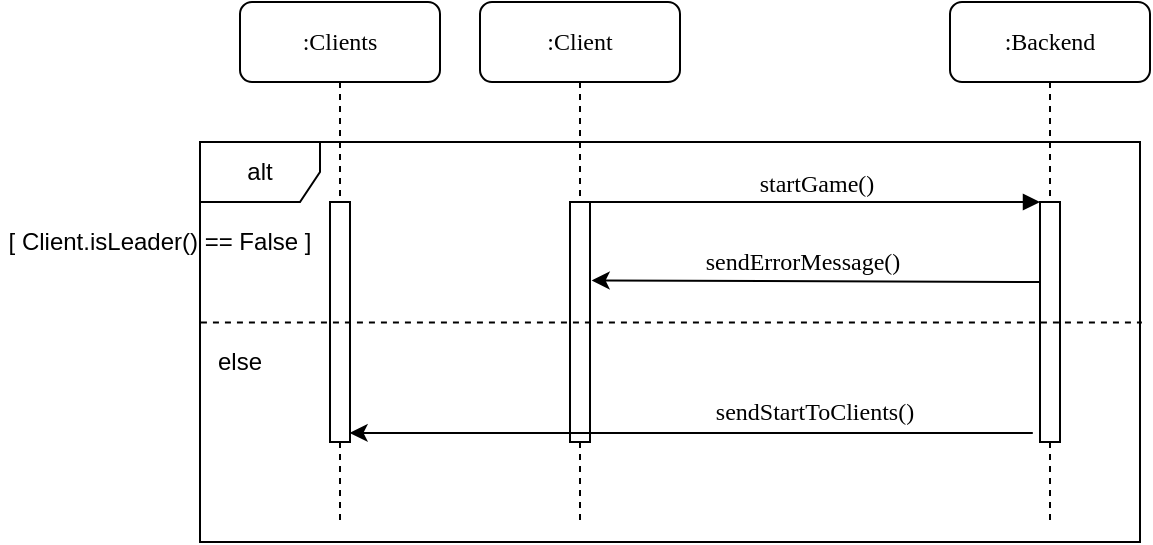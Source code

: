 <mxfile version="10.6.7" type="device"><diagram name="Page-1" id="13e1069c-82ec-6db2-03f1-153e76fe0fe0"><mxGraphModel dx="842" dy="448" grid="1" gridSize="10" guides="1" tooltips="1" connect="1" arrows="1" fold="1" page="1" pageScale="1" pageWidth="1100" pageHeight="850" background="#ffffff" math="0" shadow="0"><root><mxCell id="0"/><mxCell id="1" parent="0"/><mxCell id="-f4tO4DrmRjCw956JFHR-14" value="alt" style="shape=umlFrame;whiteSpace=wrap;html=1;" vertex="1" parent="1"><mxGeometry x="220" y="150" width="470" height="200" as="geometry"/></mxCell><mxCell id="-f4tO4DrmRjCw956JFHR-21" value="" style="endArrow=classic;html=1;exitX=0.894;exitY=0.35;exitDx=0;exitDy=0;exitPerimeter=0;entryX=1.083;entryY=0.327;entryDx=0;entryDy=0;entryPerimeter=0;" edge="1" parent="1" source="-f4tO4DrmRjCw956JFHR-14" target="-f4tO4DrmRjCw956JFHR-5"><mxGeometry width="50" height="50" relative="1" as="geometry"><mxPoint x="640" y="237" as="sourcePoint"/><mxPoint x="170" y="370" as="targetPoint"/></mxGeometry></mxCell><mxCell id="-f4tO4DrmRjCw956JFHR-22" value="&lt;font face=&quot;Verdana&quot;&gt;sendErrorMessage()&lt;/font&gt;" style="text;html=1;resizable=0;points=[];align=center;verticalAlign=middle;labelBackgroundColor=#ffffff;" vertex="1" connectable="0" parent="-f4tO4DrmRjCw956JFHR-21"><mxGeometry x="0.25" y="-1" relative="1" as="geometry"><mxPoint x="20.5" y="-9" as="offset"/></mxGeometry></mxCell><mxCell id="-f4tO4DrmRjCw956JFHR-1" value=":Backend" style="shape=umlLifeline;perimeter=lifelinePerimeter;whiteSpace=wrap;html=1;container=1;collapsible=0;recursiveResize=0;outlineConnect=0;rounded=1;shadow=0;comic=0;labelBackgroundColor=none;strokeColor=#000000;strokeWidth=1;fillColor=#FFFFFF;fontFamily=Verdana;fontSize=12;fontColor=#000000;align=center;" vertex="1" parent="1"><mxGeometry x="595" y="80" width="100" height="260" as="geometry"/></mxCell><mxCell id="-f4tO4DrmRjCw956JFHR-2" value="" style="html=1;points=[];perimeter=orthogonalPerimeter;rounded=0;shadow=0;comic=0;labelBackgroundColor=none;strokeColor=#000000;strokeWidth=1;fillColor=#FFFFFF;fontFamily=Verdana;fontSize=12;fontColor=#000000;align=center;" vertex="1" parent="-f4tO4DrmRjCw956JFHR-1"><mxGeometry x="45" y="100" width="10" height="120" as="geometry"/></mxCell><mxCell id="-f4tO4DrmRjCw956JFHR-4" value=":Client" style="shape=umlLifeline;perimeter=lifelinePerimeter;whiteSpace=wrap;html=1;container=1;collapsible=0;recursiveResize=0;outlineConnect=0;rounded=1;shadow=0;comic=0;labelBackgroundColor=none;strokeColor=#000000;strokeWidth=1;fillColor=#FFFFFF;fontFamily=Verdana;fontSize=12;fontColor=#000000;align=center;" vertex="1" parent="1"><mxGeometry x="360" y="80" width="100" height="260" as="geometry"/></mxCell><mxCell id="-f4tO4DrmRjCw956JFHR-5" value="" style="html=1;points=[];perimeter=orthogonalPerimeter;rounded=0;shadow=0;comic=0;labelBackgroundColor=none;strokeColor=#000000;strokeWidth=1;fillColor=#FFFFFF;fontFamily=Verdana;fontSize=12;fontColor=#000000;align=center;" vertex="1" parent="-f4tO4DrmRjCw956JFHR-4"><mxGeometry x="45" y="100" width="10" height="120" as="geometry"/></mxCell><mxCell id="-f4tO4DrmRjCw956JFHR-6" value="startGame()" style="html=1;verticalAlign=bottom;endArrow=block;entryX=0;entryY=0;labelBackgroundColor=none;fontFamily=Verdana;fontSize=12;edgeStyle=elbowEdgeStyle;elbow=vertical;" edge="1" parent="1" source="-f4tO4DrmRjCw956JFHR-5" target="-f4tO4DrmRjCw956JFHR-2"><mxGeometry relative="1" as="geometry"><mxPoint x="520" y="190" as="sourcePoint"/></mxGeometry></mxCell><mxCell id="-f4tO4DrmRjCw956JFHR-7" value="&lt;font face=&quot;Verdana&quot; style=&quot;font-size: 12px&quot;&gt;sendStartToClients()&lt;/font&gt;" style="endArrow=classic;html=1;entryX=0.98;entryY=0.962;entryDx=0;entryDy=0;entryPerimeter=0;exitX=-0.36;exitY=0.962;exitDx=0;exitDy=0;exitPerimeter=0;" edge="1" parent="1" source="-f4tO4DrmRjCw956JFHR-2" target="-f4tO4DrmRjCw956JFHR-10"><mxGeometry x="-0.358" y="-10" width="50" height="50" relative="1" as="geometry"><mxPoint x="639" y="216" as="sourcePoint"/><mxPoint x="418" y="219" as="targetPoint"/><Array as="points"/><mxPoint as="offset"/></mxGeometry></mxCell><mxCell id="-f4tO4DrmRjCw956JFHR-9" value=":Clients" style="shape=umlLifeline;perimeter=lifelinePerimeter;whiteSpace=wrap;html=1;container=1;collapsible=0;recursiveResize=0;outlineConnect=0;rounded=1;shadow=0;comic=0;labelBackgroundColor=none;strokeColor=#000000;strokeWidth=1;fillColor=#FFFFFF;fontFamily=Verdana;fontSize=12;fontColor=#000000;align=center;" vertex="1" parent="1"><mxGeometry x="240" y="80" width="100" height="260" as="geometry"/></mxCell><mxCell id="-f4tO4DrmRjCw956JFHR-10" value="" style="html=1;points=[];perimeter=orthogonalPerimeter;rounded=0;shadow=0;comic=0;labelBackgroundColor=none;strokeColor=#000000;strokeWidth=1;fillColor=#FFFFFF;fontFamily=Verdana;fontSize=12;fontColor=#000000;align=center;" vertex="1" parent="-f4tO4DrmRjCw956JFHR-9"><mxGeometry x="45" y="100" width="10" height="120" as="geometry"/></mxCell><mxCell id="-f4tO4DrmRjCw956JFHR-15" value="[ Client.isLeader() == False ]" style="text;html=1;strokeColor=none;fillColor=none;align=center;verticalAlign=middle;whiteSpace=wrap;rounded=0;" vertex="1" parent="1"><mxGeometry x="120" y="190" width="160" height="20" as="geometry"/></mxCell><mxCell id="-f4tO4DrmRjCw956JFHR-17" value="" style="endArrow=none;dashed=1;html=1;exitX=0.001;exitY=0.451;exitDx=0;exitDy=0;exitPerimeter=0;entryX=1.002;entryY=0.451;entryDx=0;entryDy=0;entryPerimeter=0;" edge="1" parent="1" source="-f4tO4DrmRjCw956JFHR-14" target="-f4tO4DrmRjCw956JFHR-14"><mxGeometry width="50" height="50" relative="1" as="geometry"><mxPoint x="150" y="420" as="sourcePoint"/><mxPoint x="200" y="370" as="targetPoint"/></mxGeometry></mxCell><mxCell id="-f4tO4DrmRjCw956JFHR-23" value="else" style="text;html=1;strokeColor=none;fillColor=none;align=center;verticalAlign=middle;whiteSpace=wrap;rounded=0;" vertex="1" parent="1"><mxGeometry x="220" y="250" width="40" height="20" as="geometry"/></mxCell></root></mxGraphModel></diagram></mxfile>